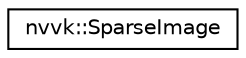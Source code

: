 digraph "Graphical Class Hierarchy"
{
 // LATEX_PDF_SIZE
  edge [fontname="Helvetica",fontsize="10",labelfontname="Helvetica",labelfontsize="10"];
  node [fontname="Helvetica",fontsize="10",shape=record];
  rankdir="LR";
  Node0 [label="nvvk::SparseImage",height=0.2,width=0.4,color="black", fillcolor="white", style="filled",URL="$structnvvk_1_1_sparse_image.html",tooltip=" "];
}
